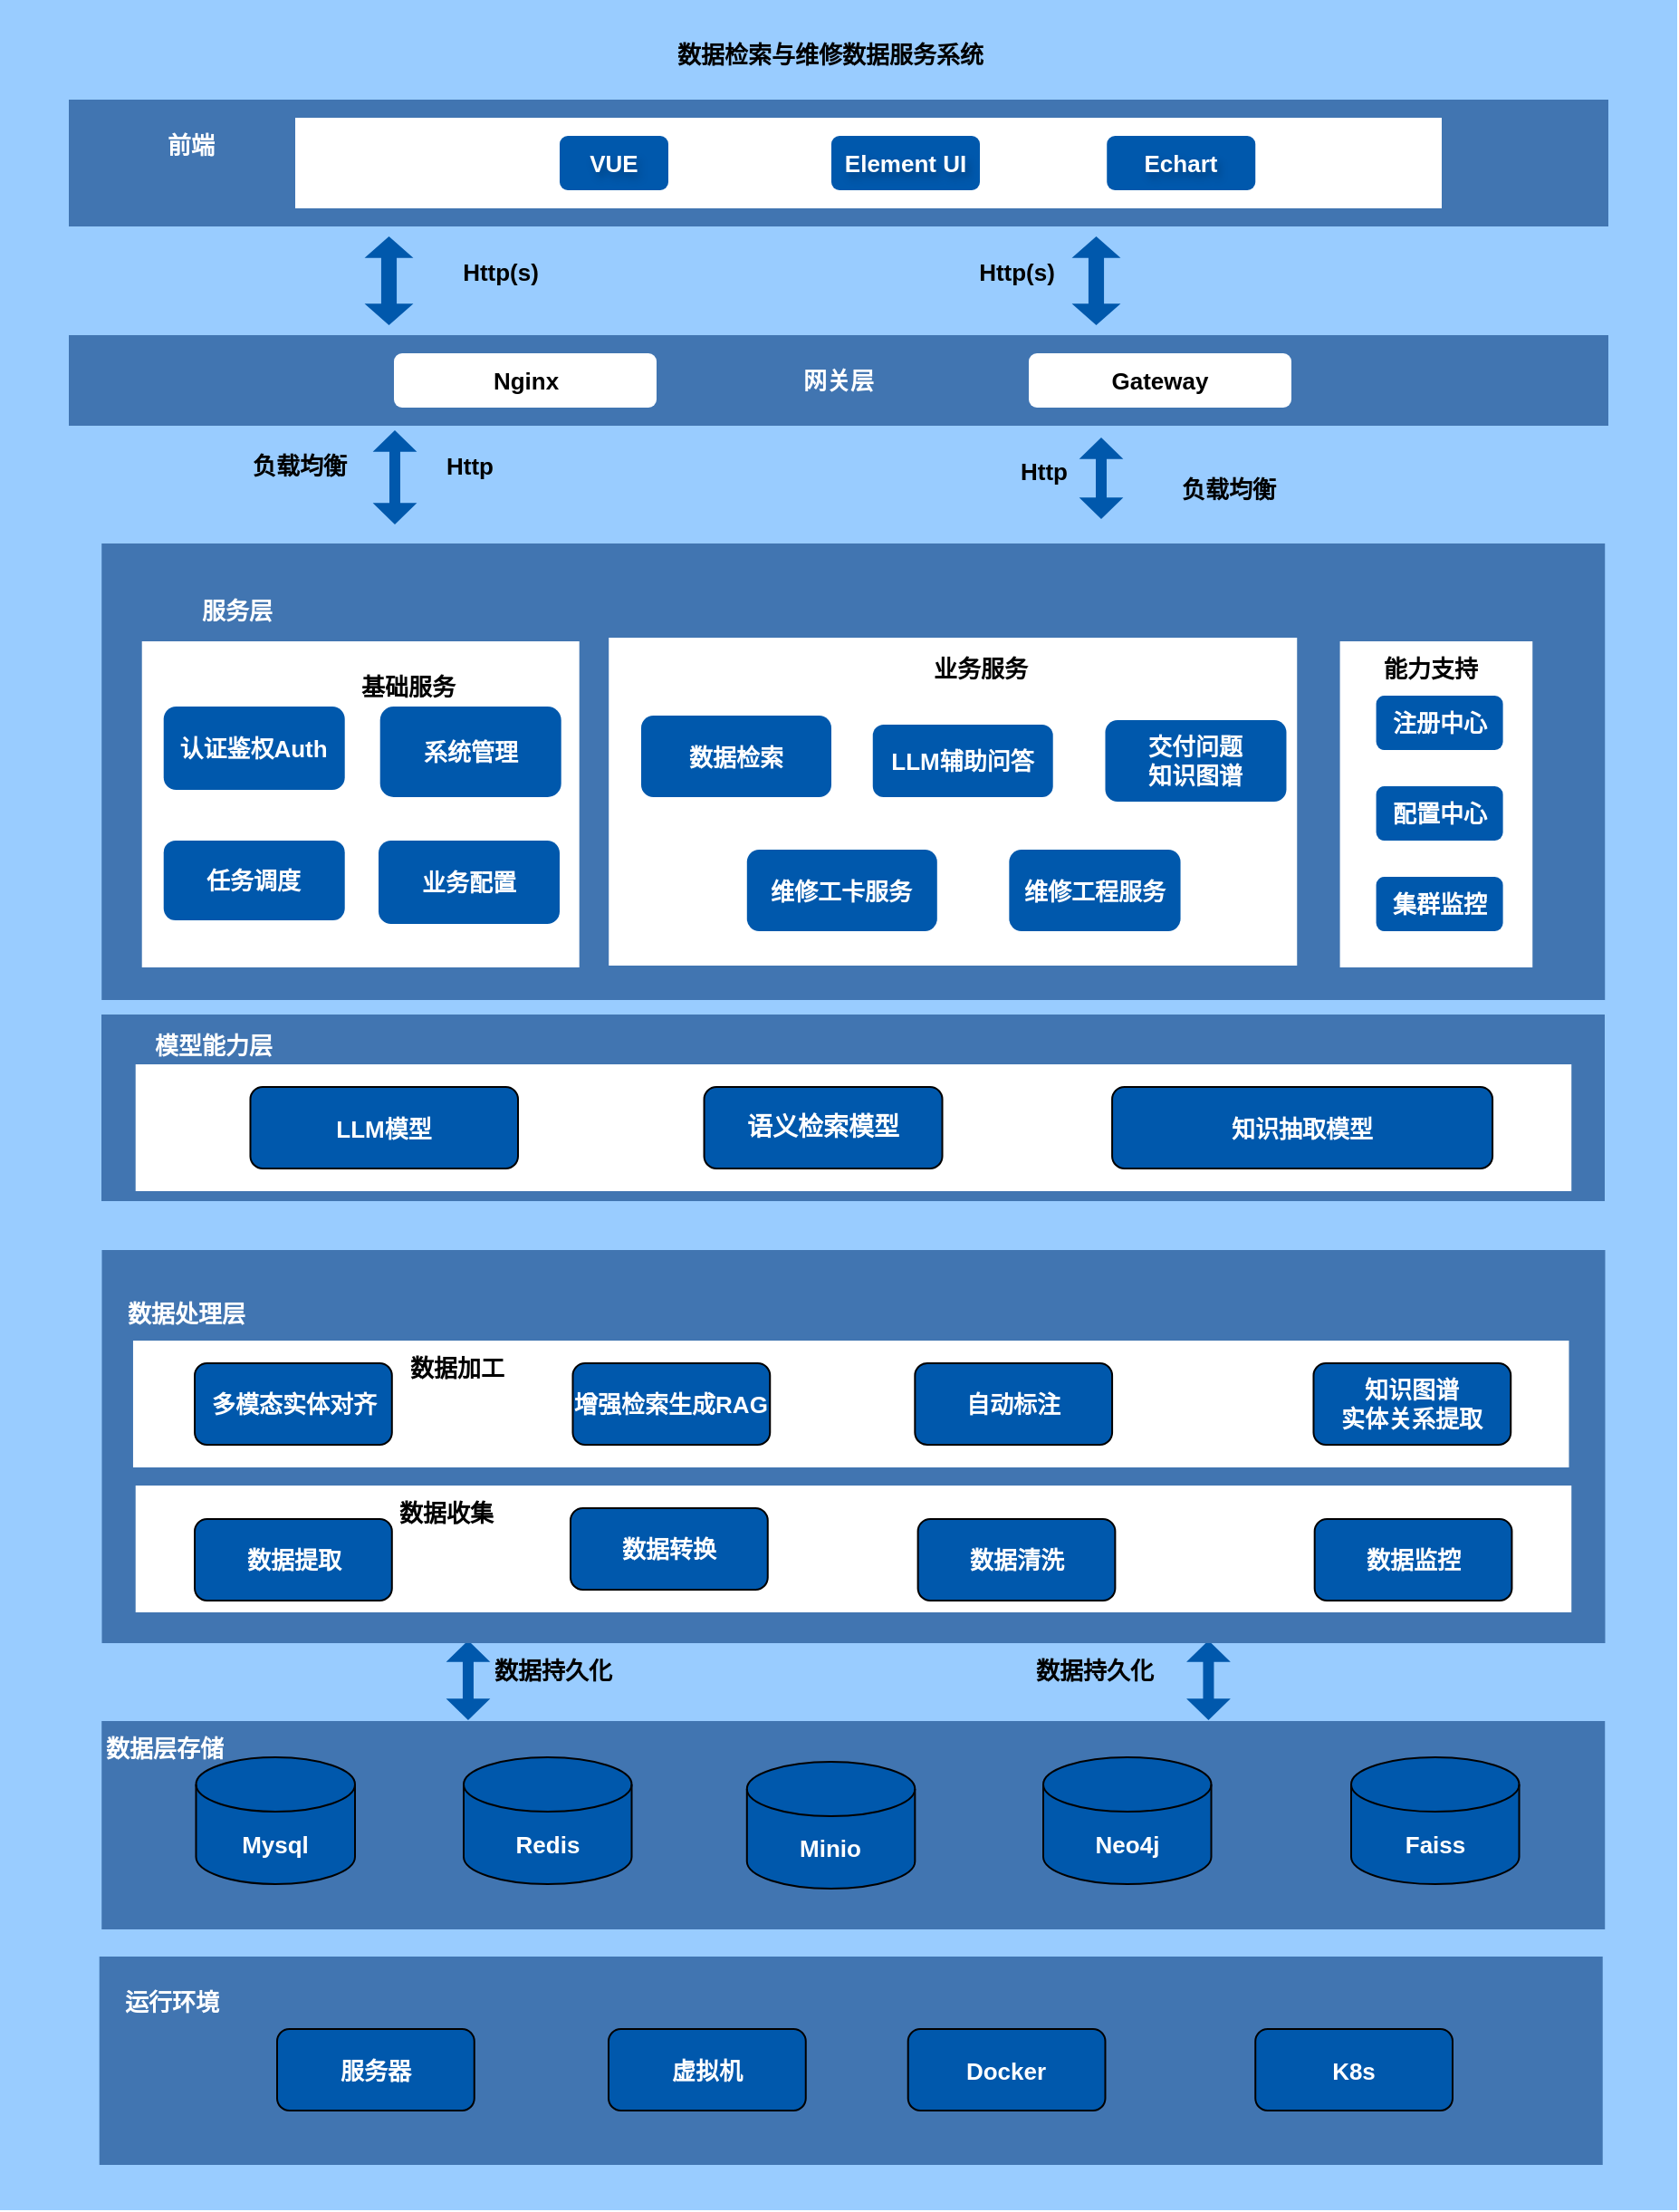 <mxfile version="25.0.3">
  <diagram name="第 1 页" id="2rpAhfNdgSVbj2Yl61if">
    <mxGraphModel dx="1300" dy="1869" grid="1" gridSize="10" guides="1" tooltips="1" connect="1" arrows="1" fold="1" page="1" pageScale="1" pageWidth="827" pageHeight="1169" math="0" shadow="0">
      <root>
        <mxCell id="0" />
        <mxCell id="1" parent="0" />
        <mxCell id="RlNbZg7kIgTh7L_psRPj-1" value="" style="rounded=0;whiteSpace=wrap;html=1;fillColor=#99CCFF;strokeColor=none;" parent="1" vertex="1">
          <mxGeometry x="44" y="-290" width="926" height="1220" as="geometry" />
        </mxCell>
        <mxCell id="RlNbZg7kIgTh7L_psRPj-2" value="" style="rounded=0;whiteSpace=wrap;html=1;fillColor=#4175B1;strokeColor=none;" parent="1" vertex="1">
          <mxGeometry x="100.12" y="660" width="830" height="115" as="geometry" />
        </mxCell>
        <mxCell id="RlNbZg7kIgTh7L_psRPj-4" value="数据层存储" style="text;html=1;align=center;verticalAlign=middle;whiteSpace=wrap;rounded=0;fontStyle=1;fontSize=13;strokeColor=none;fontColor=#FFFFFF;" parent="1" vertex="1">
          <mxGeometry x="100.24" y="660" width="69.76" height="30" as="geometry" />
        </mxCell>
        <mxCell id="RlNbZg7kIgTh7L_psRPj-5" value="Mysql" style="shape=cylinder3;whiteSpace=wrap;html=1;boundedLbl=1;backgroundOutline=1;size=15;fontStyle=1;fontSize=13;strokeColor=default;fillColor=#0058AC;fontColor=#FFFFFF;" parent="1" vertex="1">
          <mxGeometry x="152.24" y="680" width="87.76" height="70" as="geometry" />
        </mxCell>
        <mxCell id="RlNbZg7kIgTh7L_psRPj-30" value="" style="rounded=0;whiteSpace=wrap;html=1;fillColor=#4175B1;strokeColor=none;" parent="1" vertex="1">
          <mxGeometry x="100.12" y="10" width="830" height="252" as="geometry" />
        </mxCell>
        <mxCell id="RlNbZg7kIgTh7L_psRPj-31" value="" style="rounded=0;whiteSpace=wrap;html=1;fontStyle=1;fontSize=13;fillColor=#FFFFFF;strokeColor=none;" parent="1" vertex="1">
          <mxGeometry x="122.36" y="64" width="241.49" height="180" as="geometry" />
        </mxCell>
        <mxCell id="RlNbZg7kIgTh7L_psRPj-32" value="" style="rounded=0;whiteSpace=wrap;html=1;fontStyle=1;fontSize=13;fillColor=#FFFFFF;strokeColor=none;" parent="1" vertex="1">
          <mxGeometry x="783.8" y="64" width="106.32" height="180" as="geometry" />
        </mxCell>
        <mxCell id="RlNbZg7kIgTh7L_psRPj-33" value="注册中心" style="rounded=1;whiteSpace=wrap;html=1;fontStyle=1;fontSize=13;strokeColor=none;fillColor=#0058AC;fontColor=#FFFFFF;" parent="1" vertex="1">
          <mxGeometry x="803.8" y="94" width="70" height="30" as="geometry" />
        </mxCell>
        <mxCell id="RlNbZg7kIgTh7L_psRPj-34" value="配置中心" style="rounded=1;whiteSpace=wrap;html=1;fontStyle=1;fontSize=13;strokeColor=none;fillColor=#0058AC;fontColor=#FFFFFF;" parent="1" vertex="1">
          <mxGeometry x="803.8" y="144" width="70" height="30" as="geometry" />
        </mxCell>
        <mxCell id="RlNbZg7kIgTh7L_psRPj-35" value="集群监控" style="rounded=1;whiteSpace=wrap;html=1;fontStyle=1;fontSize=13;strokeColor=none;fillColor=#0058AC;fontColor=#FFFFFF;" parent="1" vertex="1">
          <mxGeometry x="803.8" y="194" width="70" height="30" as="geometry" />
        </mxCell>
        <mxCell id="RlNbZg7kIgTh7L_psRPj-36" value="" style="edgeStyle=orthogonalEdgeStyle;rounded=0;orthogonalLoop=1;jettySize=auto;html=1;strokeColor=none;" parent="1" source="RlNbZg7kIgTh7L_psRPj-37" target="RlNbZg7kIgTh7L_psRPj-49" edge="1">
          <mxGeometry relative="1" as="geometry" />
        </mxCell>
        <mxCell id="RlNbZg7kIgTh7L_psRPj-37" value="基础服务" style="text;html=1;align=center;verticalAlign=middle;resizable=0;points=[];autosize=1;strokeColor=none;fillColor=none;fontStyle=1;fontSize=13;" parent="1" vertex="1">
          <mxGeometry x="229.36" y="74" width="80" height="30" as="geometry" />
        </mxCell>
        <mxCell id="RlNbZg7kIgTh7L_psRPj-38" value="认证鉴权Auth" style="rounded=1;whiteSpace=wrap;html=1;fontStyle=1;fontSize=13;strokeColor=none;fillColor=#0058AC;fontColor=#FFFFFF;" parent="1" vertex="1">
          <mxGeometry x="134.36" y="100" width="100" height="46" as="geometry" />
        </mxCell>
        <mxCell id="RlNbZg7kIgTh7L_psRPj-39" value="任务调度" style="rounded=1;whiteSpace=wrap;html=1;fontStyle=1;fontSize=13;strokeColor=none;fillColor=#0058AC;fontColor=#FFFFFF;" parent="1" vertex="1">
          <mxGeometry x="134.36" y="174" width="100" height="44" as="geometry" />
        </mxCell>
        <mxCell id="RlNbZg7kIgTh7L_psRPj-41" value="" style="rounded=0;whiteSpace=wrap;html=1;fontStyle=1;fontSize=13;fillColor=#FFFFFF;strokeColor=none;" parent="1" vertex="1">
          <mxGeometry x="380.12" y="62" width="380" height="181" as="geometry" />
        </mxCell>
        <mxCell id="RlNbZg7kIgTh7L_psRPj-42" value="业务服务" style="text;html=1;align=center;verticalAlign=middle;resizable=0;points=[];autosize=1;strokeColor=none;fillColor=none;fontStyle=1;fontSize=13;" parent="1" vertex="1">
          <mxGeometry x="545.36" y="64" width="80" height="30" as="geometry" />
        </mxCell>
        <mxCell id="RlNbZg7kIgTh7L_psRPj-43" value="交付问题&lt;div&gt;知识图谱&lt;/div&gt;" style="rounded=1;whiteSpace=wrap;html=1;fontStyle=1;fontSize=13;strokeColor=none;fillColor=#0058AC;fontColor=#FFFFFF;" parent="1" vertex="1">
          <mxGeometry x="654.24" y="107.5" width="100" height="45" as="geometry" />
        </mxCell>
        <mxCell id="RlNbZg7kIgTh7L_psRPj-46" value="LLM辅助问答" style="rounded=1;whiteSpace=wrap;html=1;fontStyle=1;fontSize=13;strokeColor=none;fillColor=#0058AC;fontColor=#FFFFFF;" parent="1" vertex="1">
          <mxGeometry x="525.88" y="110" width="99.48" height="40" as="geometry" />
        </mxCell>
        <mxCell id="RlNbZg7kIgTh7L_psRPj-49" value="系统管理" style="rounded=1;whiteSpace=wrap;html=1;fontStyle=1;fontSize=13;strokeColor=none;fillColor=#0058AC;fontColor=#FFFFFF;" parent="1" vertex="1">
          <mxGeometry x="253.85" y="100" width="100" height="50" as="geometry" />
        </mxCell>
        <mxCell id="RlNbZg7kIgTh7L_psRPj-50" value="业务配置" style="rounded=1;whiteSpace=wrap;html=1;fontStyle=1;fontSize=13;strokeColor=none;fillColor=#0058AC;fontColor=#FFFFFF;" parent="1" vertex="1">
          <mxGeometry x="253" y="174" width="100" height="46" as="geometry" />
        </mxCell>
        <mxCell id="RlNbZg7kIgTh7L_psRPj-54" value="能力支持" style="text;html=1;align=center;verticalAlign=middle;whiteSpace=wrap;rounded=0;fontStyle=1;fontSize=13;strokeColor=none;" parent="1" vertex="1">
          <mxGeometry x="803.8" y="64" width="60" height="30" as="geometry" />
        </mxCell>
        <mxCell id="RlNbZg7kIgTh7L_psRPj-55" value="" style="shape=flexArrow;endArrow=classic;startArrow=classic;html=1;rounded=0;width=6;startSize=3.64;endSize=3.64;endWidth=17.388;startWidth=17.388;entryX=0.197;entryY=0.995;entryDx=0;entryDy=0;entryPerimeter=0;fontStyle=1;fontSize=13;strokeColor=none;fillColor=#0058AC;" parent="1" edge="1">
          <mxGeometry width="100" height="100" relative="1" as="geometry">
            <mxPoint x="302.48" y="660" as="sourcePoint" />
            <mxPoint x="302.476" y="615" as="targetPoint" />
          </mxGeometry>
        </mxCell>
        <mxCell id="RlNbZg7kIgTh7L_psRPj-56" value="" style="shape=flexArrow;endArrow=classic;startArrow=classic;html=1;rounded=0;width=6;startSize=3.64;endSize=3.64;endWidth=17.388;startWidth=17.388;entryX=0.197;entryY=0.995;entryDx=0;entryDy=0;entryPerimeter=0;fontStyle=1;fontSize=13;strokeColor=none;fillColor=#0058AC;" parent="1" edge="1">
          <mxGeometry width="100" height="100" relative="1" as="geometry">
            <mxPoint x="711.23" y="660" as="sourcePoint" />
            <mxPoint x="711.226" y="615" as="targetPoint" />
          </mxGeometry>
        </mxCell>
        <mxCell id="RlNbZg7kIgTh7L_psRPj-57" value="数据持久化" style="text;html=1;align=center;verticalAlign=middle;resizable=0;points=[];autosize=1;strokeColor=none;fillColor=none;fontStyle=1;fontSize=13;" parent="1" vertex="1">
          <mxGeometry x="304.48" y="617" width="90" height="30" as="geometry" />
        </mxCell>
        <mxCell id="RlNbZg7kIgTh7L_psRPj-58" value="数据持久化" style="text;html=1;align=center;verticalAlign=middle;resizable=0;points=[];autosize=1;strokeColor=none;fillColor=none;fontStyle=1;fontSize=13;" parent="1" vertex="1">
          <mxGeometry x="603.48" y="617" width="90" height="30" as="geometry" />
        </mxCell>
        <mxCell id="RlNbZg7kIgTh7L_psRPj-59" value="服务层" style="text;html=1;align=center;verticalAlign=middle;whiteSpace=wrap;rounded=0;fontStyle=1;fontSize=13;strokeColor=none;fontColor=#FFFFFF;" parent="1" vertex="1">
          <mxGeometry x="145.12" y="32" width="60" height="30" as="geometry" />
        </mxCell>
        <mxCell id="RlNbZg7kIgTh7L_psRPj-61" value="Redis" style="shape=cylinder3;whiteSpace=wrap;html=1;boundedLbl=1;backgroundOutline=1;size=15;fontStyle=1;fontSize=13;strokeColor=default;fillColor=#0058AC;fontColor=#FFFFFF;" parent="1" vertex="1">
          <mxGeometry x="300" y="680" width="92.76" height="70" as="geometry" />
        </mxCell>
        <mxCell id="RlNbZg7kIgTh7L_psRPj-63" value="Minio" style="shape=cylinder3;whiteSpace=wrap;html=1;boundedLbl=1;backgroundOutline=1;size=15;fontStyle=1;fontSize=13;strokeColor=default;fillColor=#0058AC;fontColor=#FFFFFF;" parent="1" vertex="1">
          <mxGeometry x="456.4" y="682.5" width="92.76" height="70" as="geometry" />
        </mxCell>
        <mxCell id="RlNbZg7kIgTh7L_psRPj-64" value="Neo4j" style="shape=cylinder3;whiteSpace=wrap;html=1;boundedLbl=1;backgroundOutline=1;size=15;fontStyle=1;fontSize=13;strokeColor=default;fillColor=#0058AC;fontColor=#FFFFFF;" parent="1" vertex="1">
          <mxGeometry x="620" y="680" width="92.76" height="70" as="geometry" />
        </mxCell>
        <mxCell id="RlNbZg7kIgTh7L_psRPj-65" value="Faiss" style="shape=cylinder3;whiteSpace=wrap;html=1;boundedLbl=1;backgroundOutline=1;size=15;fontStyle=1;fontSize=13;strokeColor=default;fillColor=#0058AC;fontColor=#FFFFFF;" parent="1" vertex="1">
          <mxGeometry x="790" y="680" width="92.76" height="70" as="geometry" />
        </mxCell>
        <mxCell id="RlNbZg7kIgTh7L_psRPj-66" value="" style="rounded=0;whiteSpace=wrap;html=1;fillColor=#4175B1;strokeColor=none;" parent="1" vertex="1">
          <mxGeometry x="100.24" y="400" width="830" height="217" as="geometry" />
        </mxCell>
        <mxCell id="RlNbZg7kIgTh7L_psRPj-67" value="数据处理层" style="text;html=1;align=center;verticalAlign=middle;whiteSpace=wrap;rounded=0;fontStyle=1;fontSize=13;strokeColor=none;fontColor=#FFFFFF;" parent="1" vertex="1">
          <mxGeometry x="112.24" y="420" width="69.76" height="30" as="geometry" />
        </mxCell>
        <mxCell id="RlNbZg7kIgTh7L_psRPj-68" value="" style="rounded=0;whiteSpace=wrap;html=1;fontStyle=1;fontSize=13;fillColor=#FFFFFF;strokeColor=none;" parent="1" vertex="1">
          <mxGeometry x="118.86" y="530" width="792.76" height="70" as="geometry" />
        </mxCell>
        <mxCell id="RlNbZg7kIgTh7L_psRPj-69" value="数据提取" style="rounded=1;whiteSpace=wrap;html=1;fontStyle=1;fontSize=13;strokeColor=default;fillColor=#0058AC;fontColor=#FFFFFF;" parent="1" vertex="1">
          <mxGeometry x="151.52" y="548.5" width="108.88" height="45" as="geometry" />
        </mxCell>
        <mxCell id="RlNbZg7kIgTh7L_psRPj-70" value="数据转换" style="rounded=1;whiteSpace=wrap;html=1;fontStyle=1;fontSize=13;strokeColor=default;fillColor=#0058AC;fontColor=#FFFFFF;" parent="1" vertex="1">
          <mxGeometry x="359" y="542.5" width="108.88" height="45" as="geometry" />
        </mxCell>
        <mxCell id="RlNbZg7kIgTh7L_psRPj-71" value="数据清洗" style="rounded=1;whiteSpace=wrap;html=1;fontStyle=1;fontSize=13;strokeColor=default;fillColor=#0058AC;fontColor=#FFFFFF;" parent="1" vertex="1">
          <mxGeometry x="550.81" y="548.5" width="108.88" height="45" as="geometry" />
        </mxCell>
        <mxCell id="RlNbZg7kIgTh7L_psRPj-74" value="数据监控" style="rounded=1;whiteSpace=wrap;html=1;fontStyle=1;fontSize=13;strokeColor=default;fillColor=#0058AC;fontColor=#FFFFFF;" parent="1" vertex="1">
          <mxGeometry x="769.84" y="548.5" width="108.88" height="45" as="geometry" />
        </mxCell>
        <mxCell id="RlNbZg7kIgTh7L_psRPj-78" value="" style="rounded=0;whiteSpace=wrap;html=1;fontStyle=1;fontSize=13;fillColor=#FFFFFF;strokeColor=none;" parent="1" vertex="1">
          <mxGeometry x="117.48" y="450" width="792.76" height="70" as="geometry" />
        </mxCell>
        <mxCell id="RlNbZg7kIgTh7L_psRPj-79" value="多模态实体对齐" style="rounded=1;whiteSpace=wrap;html=1;fontStyle=1;fontSize=13;strokeColor=default;fillColor=#0058AC;fontColor=#FFFFFF;" parent="1" vertex="1">
          <mxGeometry x="151.52" y="462.5" width="108.88" height="45" as="geometry" />
        </mxCell>
        <mxCell id="RlNbZg7kIgTh7L_psRPj-80" value="增强检索生成RAG" style="rounded=1;whiteSpace=wrap;html=1;fontStyle=1;fontSize=13;strokeColor=default;fillColor=#0058AC;fontColor=#FFFFFF;" parent="1" vertex="1">
          <mxGeometry x="360.24" y="462.5" width="108.88" height="45" as="geometry" />
        </mxCell>
        <mxCell id="RlNbZg7kIgTh7L_psRPj-81" value="自动标注" style="rounded=1;whiteSpace=wrap;html=1;fontStyle=1;fontSize=13;strokeColor=default;fillColor=#0058AC;fontColor=#FFFFFF;" parent="1" vertex="1">
          <mxGeometry x="549.16" y="462.5" width="108.88" height="45" as="geometry" />
        </mxCell>
        <mxCell id="RlNbZg7kIgTh7L_psRPj-82" value="知识图谱&lt;div&gt;实体关系提取&lt;/div&gt;" style="rounded=1;whiteSpace=wrap;html=1;fontStyle=1;fontSize=13;strokeColor=default;fillColor=#0058AC;fontColor=#FFFFFF;" parent="1" vertex="1">
          <mxGeometry x="769.24" y="462.5" width="108.88" height="45" as="geometry" />
        </mxCell>
        <mxCell id="RlNbZg7kIgTh7L_psRPj-84" value="数据收集" style="text;html=1;align=center;verticalAlign=middle;resizable=0;points=[];autosize=1;strokeColor=none;fillColor=none;fontStyle=1;fontSize=13;" parent="1" vertex="1">
          <mxGeometry x="250" y="530" width="80" height="30" as="geometry" />
        </mxCell>
        <mxCell id="RlNbZg7kIgTh7L_psRPj-85" value="数据加工" style="text;html=1;align=center;verticalAlign=middle;resizable=0;points=[];autosize=1;strokeColor=none;fillColor=none;fontStyle=1;fontSize=13;" parent="1" vertex="1">
          <mxGeometry x="255.63" y="450" width="80" height="30" as="geometry" />
        </mxCell>
        <mxCell id="RlNbZg7kIgTh7L_psRPj-87" value="数据检索" style="rounded=1;whiteSpace=wrap;html=1;fontStyle=1;fontSize=13;strokeColor=none;fillColor=#0058AC;fontColor=#FFFFFF;" parent="1" vertex="1">
          <mxGeometry x="398" y="105" width="105" height="45" as="geometry" />
        </mxCell>
        <mxCell id="RlNbZg7kIgTh7L_psRPj-88" value="维修工卡服务" style="rounded=1;whiteSpace=wrap;html=1;fontStyle=1;fontSize=13;strokeColor=none;fillColor=#0058AC;fontColor=#FFFFFF;" parent="1" vertex="1">
          <mxGeometry x="456.4" y="179" width="105" height="45" as="geometry" />
        </mxCell>
        <mxCell id="RlNbZg7kIgTh7L_psRPj-89" value="维修工程服务" style="rounded=1;whiteSpace=wrap;html=1;fontStyle=1;fontSize=13;strokeColor=none;fillColor=#0058AC;fontColor=#FFFFFF;" parent="1" vertex="1">
          <mxGeometry x="601.18" y="179" width="94.6" height="45" as="geometry" />
        </mxCell>
        <mxCell id="RlNbZg7kIgTh7L_psRPj-90" value="" style="rounded=0;whiteSpace=wrap;html=1;fillColor=#4175B1;strokeColor=none;" parent="1" vertex="1">
          <mxGeometry x="100" y="270" width="830" height="103" as="geometry" />
        </mxCell>
        <mxCell id="RlNbZg7kIgTh7L_psRPj-91" value="模型能力层" style="text;html=1;align=center;verticalAlign=middle;whiteSpace=wrap;rounded=0;fontStyle=1;fontSize=13;strokeColor=none;fontColor=#FFFFFF;" parent="1" vertex="1">
          <mxGeometry x="127" y="272" width="70" height="30" as="geometry" />
        </mxCell>
        <mxCell id="RlNbZg7kIgTh7L_psRPj-95" value="&lt;font color=&quot;#ffffff&quot;&gt;网关层&lt;/font&gt;" style="rounded=0;whiteSpace=wrap;html=1;fontStyle=1;fontSize=13;fillColor=#4175B1;strokeColor=none;" parent="1" vertex="1">
          <mxGeometry x="82" y="-105" width="850" height="50" as="geometry" />
        </mxCell>
        <mxCell id="RlNbZg7kIgTh7L_psRPj-96" value="" style="rounded=0;whiteSpace=wrap;html=1;fillColor=#4175B1;fontStyle=1;fontSize=13;strokeColor=none;" parent="1" vertex="1">
          <mxGeometry x="82" y="-235" width="850" height="70" as="geometry" />
        </mxCell>
        <mxCell id="RlNbZg7kIgTh7L_psRPj-97" value="前端" style="text;html=1;align=center;verticalAlign=middle;resizable=0;points=[];autosize=1;strokeColor=none;fillColor=none;fontColor=#FFFFFF;fontStyle=1;fontSize=13;" parent="1" vertex="1">
          <mxGeometry x="124.25" y="-225" width="50" height="30" as="geometry" />
        </mxCell>
        <mxCell id="RlNbZg7kIgTh7L_psRPj-98" value="" style="rounded=0;whiteSpace=wrap;html=1;fillColor=#FFFFFF;fontStyle=1;fontSize=13;strokeColor=none;" parent="1" vertex="1">
          <mxGeometry x="207" y="-225" width="633" height="50" as="geometry" />
        </mxCell>
        <mxCell id="RlNbZg7kIgTh7L_psRPj-99" value="web" style="text;html=1;align=center;verticalAlign=middle;whiteSpace=wrap;rounded=0;fontStyle=1;fontSize=13;fontColor=#FFFFFF;strokeColor=none;" parent="1" vertex="1">
          <mxGeometry x="202" y="-225" width="60" height="30" as="geometry" />
        </mxCell>
        <mxCell id="RlNbZg7kIgTh7L_psRPj-101" value="VUE" style="rounded=1;whiteSpace=wrap;html=1;fontStyle=1;fontSize=13;strokeColor=none;fillColor=#0058AC;textShadow=1;fontColor=#FFFFFF;" parent="1" vertex="1">
          <mxGeometry x="353" y="-215" width="60" height="30" as="geometry" />
        </mxCell>
        <mxCell id="RlNbZg7kIgTh7L_psRPj-102" value="Element UI" style="rounded=1;whiteSpace=wrap;html=1;fontStyle=1;fontSize=13;strokeColor=none;fillColor=#0058AC;textShadow=1;fontColor=#FFFFFF;" parent="1" vertex="1">
          <mxGeometry x="503" y="-215" width="82" height="30" as="geometry" />
        </mxCell>
        <mxCell id="RlNbZg7kIgTh7L_psRPj-104" value="" style="shape=flexArrow;endArrow=classic;startArrow=classic;html=1;rounded=0;width=8.571;startSize=3.64;endSize=3.64;endWidth=17.388;startWidth=17.388;fontStyle=1;fontSize=13;strokeColor=none;fillColor=#0058AC;" parent="1" edge="1">
          <mxGeometry width="100" height="100" relative="1" as="geometry">
            <mxPoint x="258.75" y="-110" as="sourcePoint" />
            <mxPoint x="258.75" y="-160" as="targetPoint" />
          </mxGeometry>
        </mxCell>
        <mxCell id="RlNbZg7kIgTh7L_psRPj-105" value="" style="shape=flexArrow;endArrow=classic;startArrow=classic;html=1;rounded=0;width=8.571;startSize=3.64;endSize=3.64;endWidth=17.388;startWidth=17.388;fontStyle=1;fontSize=13;strokeColor=none;fillColor=#0058AC;" parent="1" edge="1">
          <mxGeometry width="100" height="100" relative="1" as="geometry">
            <mxPoint x="649.25" y="-110" as="sourcePoint" />
            <mxPoint x="649.25" y="-160" as="targetPoint" />
          </mxGeometry>
        </mxCell>
        <mxCell id="RlNbZg7kIgTh7L_psRPj-106" value="Http(s)" style="text;html=1;align=center;verticalAlign=middle;resizable=0;points=[];autosize=1;strokeColor=none;fillColor=none;fontStyle=1;fontSize=13;" parent="1" vertex="1">
          <mxGeometry x="290.25" y="-155" width="60" height="30" as="geometry" />
        </mxCell>
        <mxCell id="RlNbZg7kIgTh7L_psRPj-107" value="Http(s)" style="text;html=1;align=center;verticalAlign=middle;resizable=0;points=[];autosize=1;strokeColor=none;fillColor=none;fontStyle=1;fontSize=13;" parent="1" vertex="1">
          <mxGeometry x="575.25" y="-155" width="60" height="30" as="geometry" />
        </mxCell>
        <mxCell id="RlNbZg7kIgTh7L_psRPj-108" value="" style="shape=flexArrow;endArrow=classic;startArrow=classic;html=1;rounded=0;width=6;startSize=3.64;endSize=3.64;endWidth=17.388;startWidth=17.388;entryX=0.197;entryY=0.995;entryDx=0;entryDy=0;entryPerimeter=0;fontStyle=1;fontSize=13;strokeColor=none;fillColor=#0058AC;" parent="1" edge="1">
          <mxGeometry width="100" height="100" relative="1" as="geometry">
            <mxPoint x="262" as="sourcePoint" />
            <mxPoint x="261.996" y="-53.0" as="targetPoint" />
          </mxGeometry>
        </mxCell>
        <mxCell id="RlNbZg7kIgTh7L_psRPj-109" value="" style="shape=flexArrow;endArrow=classic;startArrow=classic;html=1;rounded=0;width=6;startSize=3.64;endSize=3.64;endWidth=17.388;startWidth=17.388;exitX=0.578;exitY=-0.011;exitDx=0;exitDy=0;exitPerimeter=0;entryX=0.217;entryY=1.055;entryDx=0;entryDy=0;entryPerimeter=0;fontStyle=1;fontSize=13;strokeColor=none;fillColor=#0058AC;" parent="1" edge="1">
          <mxGeometry width="100" height="100" relative="1" as="geometry">
            <mxPoint x="652" y="-3" as="sourcePoint" />
            <mxPoint x="652" y="-49" as="targetPoint" />
          </mxGeometry>
        </mxCell>
        <mxCell id="RlNbZg7kIgTh7L_psRPj-110" value="Http" style="text;html=1;align=center;verticalAlign=middle;resizable=0;points=[];autosize=1;strokeColor=none;fillColor=none;fontStyle=1;fontSize=13;" parent="1" vertex="1">
          <mxGeometry x="278" y="-48" width="50" height="30" as="geometry" />
        </mxCell>
        <mxCell id="RlNbZg7kIgTh7L_psRPj-111" value="Http" style="text;html=1;align=center;verticalAlign=middle;resizable=0;points=[];autosize=1;strokeColor=none;fillColor=none;fontStyle=1;fontSize=13;" parent="1" vertex="1">
          <mxGeometry x="594.76" y="-45" width="50" height="30" as="geometry" />
        </mxCell>
        <mxCell id="RlNbZg7kIgTh7L_psRPj-112" value="负载均衡" style="text;html=1;align=center;verticalAlign=middle;resizable=0;points=[];autosize=1;strokeColor=none;fillColor=none;fontStyle=1;fontSize=13;" parent="1" vertex="1">
          <mxGeometry x="169.25" y="-48" width="80" height="30" as="geometry" />
        </mxCell>
        <mxCell id="RlNbZg7kIgTh7L_psRPj-113" value="负载均衡" style="text;html=1;align=center;verticalAlign=middle;resizable=0;points=[];autosize=1;strokeColor=none;fillColor=none;fontStyle=1;fontSize=13;" parent="1" vertex="1">
          <mxGeometry x="682" y="-35" width="80" height="30" as="geometry" />
        </mxCell>
        <mxCell id="RlNbZg7kIgTh7L_psRPj-114" value="数据检索与维修数据服务系统" style="text;html=1;align=center;verticalAlign=middle;resizable=0;points=[];autosize=1;strokeColor=none;fillColor=none;fontStyle=1;fontFamily=Garamond;fontSize=13;" parent="1" vertex="1">
          <mxGeometry x="407" y="-275" width="190" height="30" as="geometry" />
        </mxCell>
        <mxCell id="RlNbZg7kIgTh7L_psRPj-115" value="Nginx" style="rounded=1;whiteSpace=wrap;html=1;fontStyle=1;fontSize=13;strokeColor=none;" parent="1" vertex="1">
          <mxGeometry x="261.5" y="-95" width="145" height="30" as="geometry" />
        </mxCell>
        <mxCell id="RlNbZg7kIgTh7L_psRPj-116" value="Gateway" style="rounded=1;whiteSpace=wrap;html=1;fontStyle=1;fontSize=13;strokeColor=none;" parent="1" vertex="1">
          <mxGeometry x="612" y="-95" width="145" height="30" as="geometry" />
        </mxCell>
        <mxCell id="RlNbZg7kIgTh7L_psRPj-117" value="Echart" style="rounded=1;whiteSpace=wrap;html=1;fontStyle=1;fontSize=13;strokeColor=none;fillColor=#0058AC;textShadow=1;fontColor=#FFFFFF;" parent="1" vertex="1">
          <mxGeometry x="655.12" y="-215" width="82" height="30" as="geometry" />
        </mxCell>
        <mxCell id="RlNbZg7kIgTh7L_psRPj-120" value="" style="rounded=0;whiteSpace=wrap;html=1;fontStyle=1;fontSize=13;fillColor=#FFFFFF;strokeColor=none;" parent="1" vertex="1">
          <mxGeometry x="118.86" y="297.5" width="792.76" height="70" as="geometry" />
        </mxCell>
        <mxCell id="RlNbZg7kIgTh7L_psRPj-92" value="LLM模型" style="rounded=1;whiteSpace=wrap;html=1;fontStyle=1;fontSize=13;strokeColor=default;fillColor=#0058AC;fontColor=#FFFFFF;" parent="1" vertex="1">
          <mxGeometry x="182.24" y="310" width="147.76" height="45" as="geometry" />
        </mxCell>
        <mxCell id="RlNbZg7kIgTh7L_psRPj-93" value="&lt;span style=&quot;font-size:10.5pt;font-family:宋体;&lt;br/&gt;mso-bidi-font-family:宋体;mso-font-kerning:1.0pt;mso-ansi-language:EN-US;&lt;br/&gt;mso-fareast-language:ZH-CN;mso-bidi-language:AR-SA&quot;&gt;语义检索模型&lt;/span&gt;" style="rounded=1;whiteSpace=wrap;html=1;fontStyle=1;fontSize=13;strokeColor=default;fillColor=#0058AC;fontColor=#FFFFFF;" parent="1" vertex="1">
          <mxGeometry x="432.77" y="310" width="131.49" height="45" as="geometry" />
        </mxCell>
        <mxCell id="RlNbZg7kIgTh7L_psRPj-94" value="&lt;p style=&quot;margin-left:0cm;text-align:left;&lt;br/&gt;text-indent:21.0pt;mso-char-indent-count:2.0;mso-pagination:widow-orphan;&lt;br/&gt;mso-list:l0 level1 lfo1;vertical-align:middle&quot; align=&quot;left&quot; class=&quot;MsoNormal&quot;&gt;&lt;span style=&quot;mso-bidi-font-size:10.5pt;font-family:宋体;mso-bidi-font-family:宋体&quot;&gt;知识抽取模型&lt;/span&gt;&lt;/p&gt;" style="rounded=1;whiteSpace=wrap;html=1;fontStyle=1;fontSize=13;strokeColor=default;fillColor=#0058AC;fontColor=#FFFFFF;" parent="1" vertex="1">
          <mxGeometry x="658.04" y="310" width="210" height="45" as="geometry" />
        </mxCell>
        <mxCell id="QDJ97ndLpEltWWwgV457-1" value="" style="rounded=0;whiteSpace=wrap;html=1;fillColor=#4175B1;strokeColor=none;" parent="1" vertex="1">
          <mxGeometry x="98.86" y="790" width="830" height="115" as="geometry" />
        </mxCell>
        <mxCell id="QDJ97ndLpEltWWwgV457-2" value="运行环境" style="text;html=1;align=center;verticalAlign=middle;whiteSpace=wrap;rounded=0;fontStyle=1;fontSize=13;strokeColor=none;fontColor=#FFFFFF;" parent="1" vertex="1">
          <mxGeometry x="104.49" y="800" width="69.76" height="30" as="geometry" />
        </mxCell>
        <mxCell id="QDJ97ndLpEltWWwgV457-3" value="服务器" style="rounded=1;whiteSpace=wrap;html=1;fontStyle=1;fontSize=13;strokeColor=default;fillColor=#0058AC;fontColor=#FFFFFF;" parent="1" vertex="1">
          <mxGeometry x="197" y="830" width="108.88" height="45" as="geometry" />
        </mxCell>
        <mxCell id="QDJ97ndLpEltWWwgV457-4" value="虚拟机" style="rounded=1;whiteSpace=wrap;html=1;fontStyle=1;fontSize=13;strokeColor=default;fillColor=#0058AC;fontColor=#FFFFFF;" parent="1" vertex="1">
          <mxGeometry x="380" y="830" width="108.88" height="45" as="geometry" />
        </mxCell>
        <mxCell id="QDJ97ndLpEltWWwgV457-5" value="Docker" style="rounded=1;whiteSpace=wrap;html=1;fontStyle=1;fontSize=13;strokeColor=default;fillColor=#0058AC;fontColor=#FFFFFF;" parent="1" vertex="1">
          <mxGeometry x="545.36" y="830" width="108.88" height="45" as="geometry" />
        </mxCell>
        <mxCell id="QDJ97ndLpEltWWwgV457-6" value="K8s" style="rounded=1;whiteSpace=wrap;html=1;fontStyle=1;fontSize=13;strokeColor=default;fillColor=#0058AC;fontColor=#FFFFFF;" parent="1" vertex="1">
          <mxGeometry x="737.12" y="830" width="108.88" height="45" as="geometry" />
        </mxCell>
      </root>
    </mxGraphModel>
  </diagram>
</mxfile>

